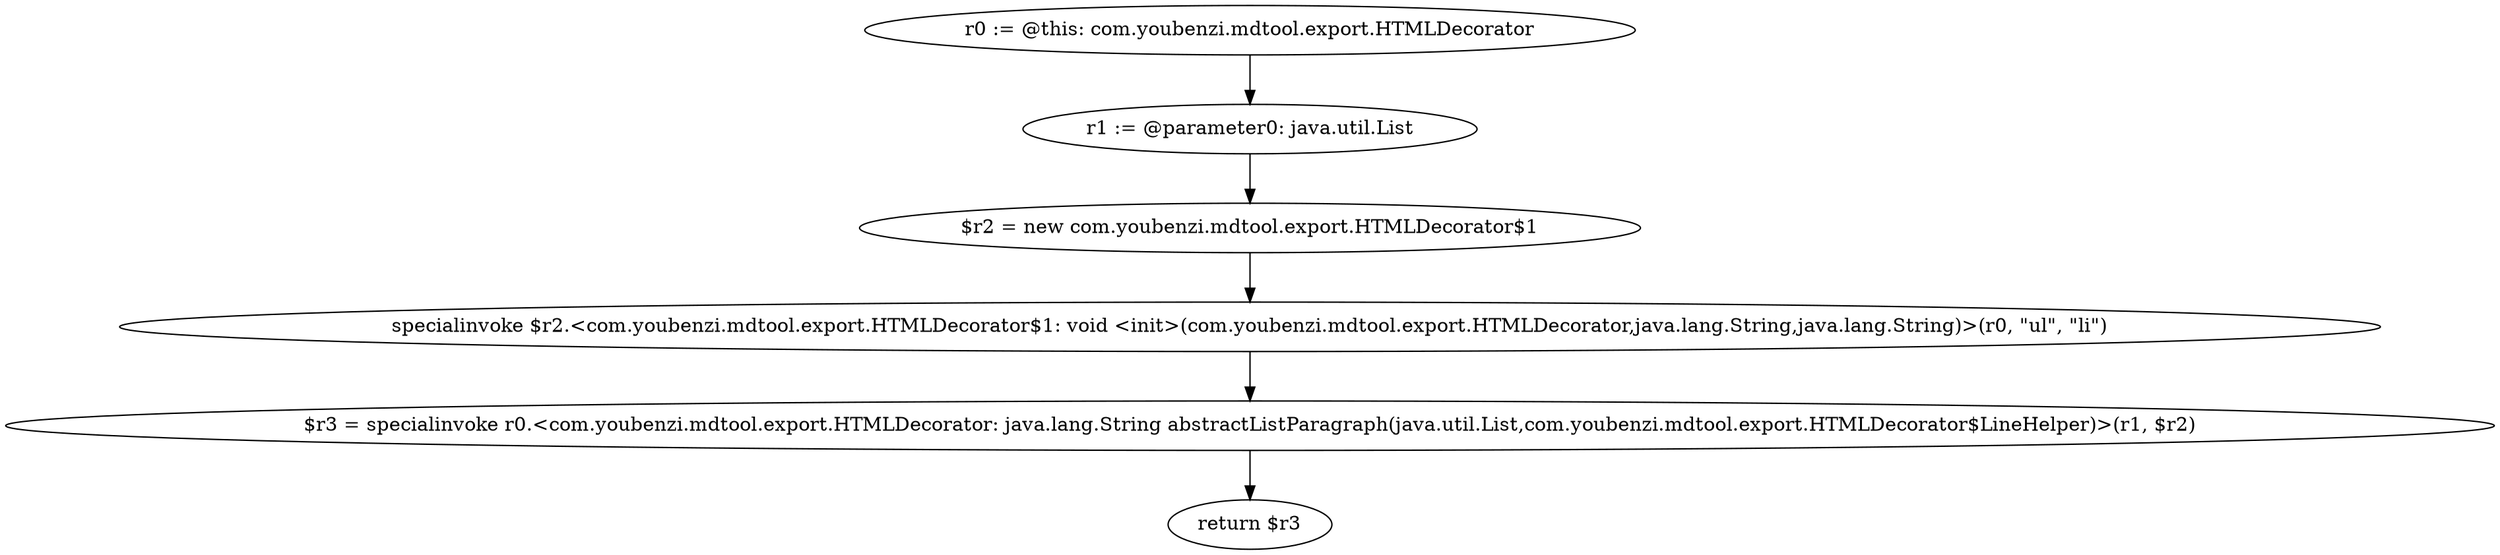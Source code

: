digraph "unitGraph" {
    "r0 := @this: com.youbenzi.mdtool.export.HTMLDecorator"
    "r1 := @parameter0: java.util.List"
    "$r2 = new com.youbenzi.mdtool.export.HTMLDecorator$1"
    "specialinvoke $r2.<com.youbenzi.mdtool.export.HTMLDecorator$1: void <init>(com.youbenzi.mdtool.export.HTMLDecorator,java.lang.String,java.lang.String)>(r0, \"ul\", \"li\")"
    "$r3 = specialinvoke r0.<com.youbenzi.mdtool.export.HTMLDecorator: java.lang.String abstractListParagraph(java.util.List,com.youbenzi.mdtool.export.HTMLDecorator$LineHelper)>(r1, $r2)"
    "return $r3"
    "r0 := @this: com.youbenzi.mdtool.export.HTMLDecorator"->"r1 := @parameter0: java.util.List";
    "r1 := @parameter0: java.util.List"->"$r2 = new com.youbenzi.mdtool.export.HTMLDecorator$1";
    "$r2 = new com.youbenzi.mdtool.export.HTMLDecorator$1"->"specialinvoke $r2.<com.youbenzi.mdtool.export.HTMLDecorator$1: void <init>(com.youbenzi.mdtool.export.HTMLDecorator,java.lang.String,java.lang.String)>(r0, \"ul\", \"li\")";
    "specialinvoke $r2.<com.youbenzi.mdtool.export.HTMLDecorator$1: void <init>(com.youbenzi.mdtool.export.HTMLDecorator,java.lang.String,java.lang.String)>(r0, \"ul\", \"li\")"->"$r3 = specialinvoke r0.<com.youbenzi.mdtool.export.HTMLDecorator: java.lang.String abstractListParagraph(java.util.List,com.youbenzi.mdtool.export.HTMLDecorator$LineHelper)>(r1, $r2)";
    "$r3 = specialinvoke r0.<com.youbenzi.mdtool.export.HTMLDecorator: java.lang.String abstractListParagraph(java.util.List,com.youbenzi.mdtool.export.HTMLDecorator$LineHelper)>(r1, $r2)"->"return $r3";
}
